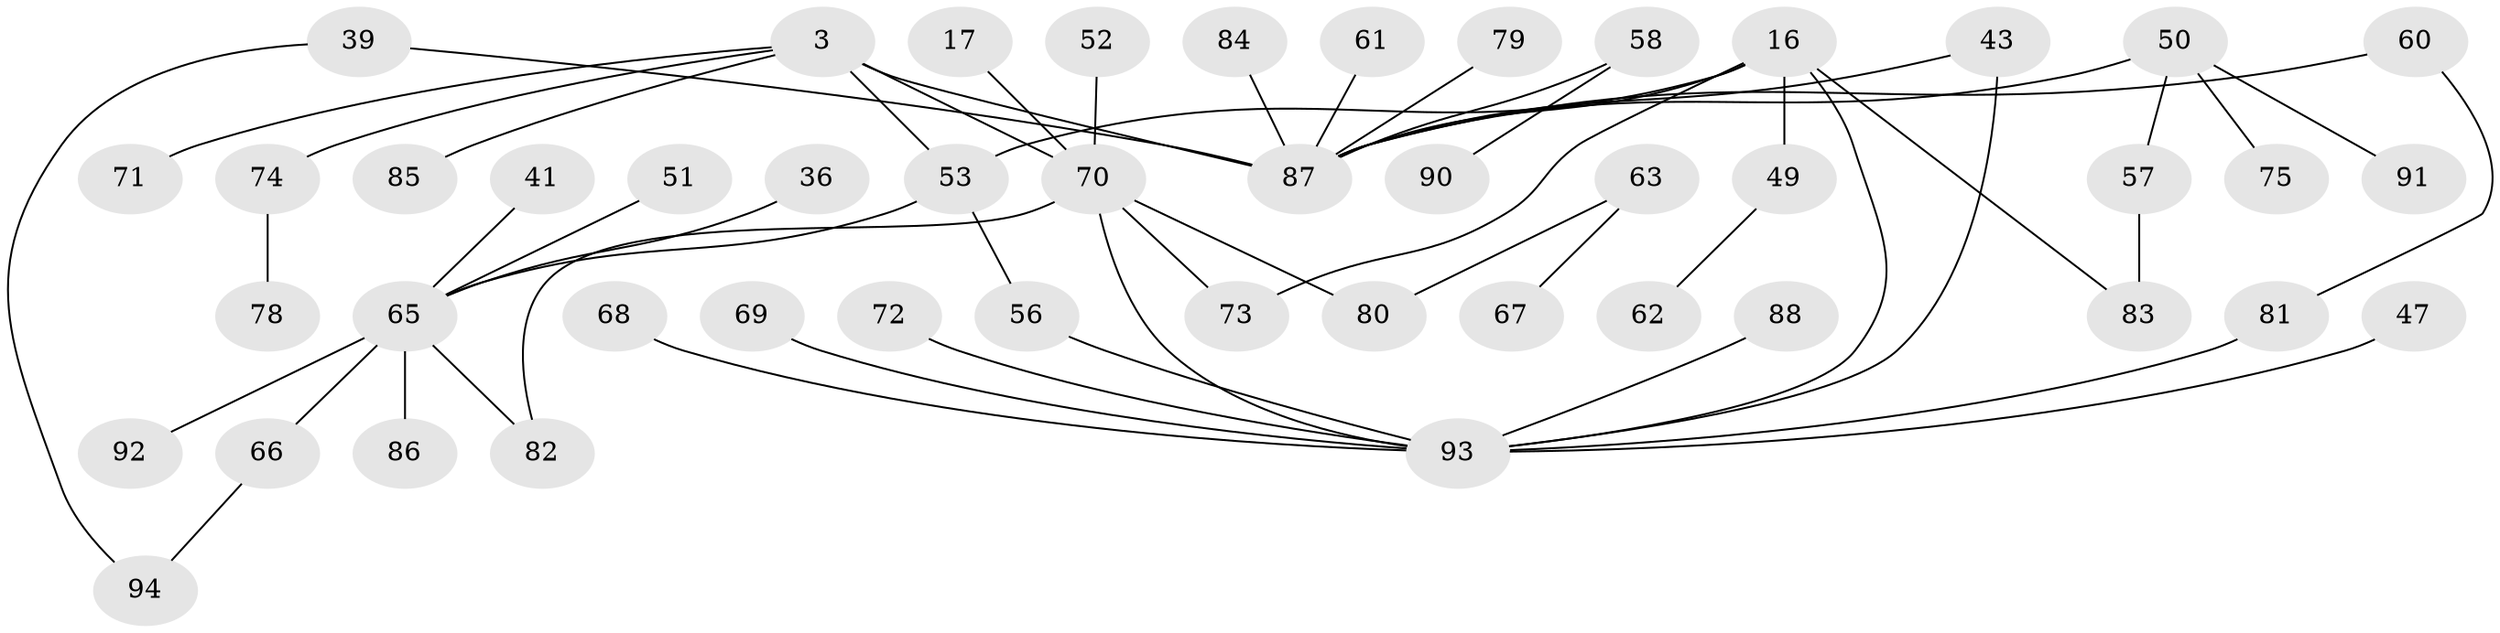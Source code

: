 // original degree distribution, {6: 0.06382978723404255, 5: 0.031914893617021274, 4: 0.07446808510638298, 3: 0.1702127659574468, 2: 0.30851063829787234, 1: 0.35106382978723405}
// Generated by graph-tools (version 1.1) at 2025/41/03/09/25 04:41:32]
// undirected, 47 vertices, 55 edges
graph export_dot {
graph [start="1"]
  node [color=gray90,style=filled];
  3 [super="+1"];
  16 [super="+9"];
  17;
  36;
  39;
  41;
  43 [super="+19"];
  47;
  49;
  50;
  51;
  52;
  53 [super="+32"];
  56;
  57;
  58;
  60;
  61;
  62;
  63;
  65 [super="+33"];
  66 [super="+22"];
  67;
  68 [super="+13"];
  69;
  70 [super="+40+42+35"];
  71;
  72;
  73 [super="+23"];
  74 [super="+21"];
  75;
  78;
  79;
  80 [super="+45"];
  81 [super="+59"];
  82;
  83;
  84;
  85;
  86;
  87 [super="+46+44+76"];
  88;
  90;
  91;
  92;
  93 [super="+89+20+77+34+55"];
  94;
  3 -- 71;
  3 -- 85;
  3 -- 74;
  3 -- 53;
  3 -- 70 [weight=3];
  3 -- 87 [weight=3];
  16 -- 49;
  16 -- 83;
  16 -- 53;
  16 -- 73;
  16 -- 87 [weight=2];
  16 -- 93 [weight=2];
  17 -- 70;
  36 -- 65;
  39 -- 94;
  39 -- 87;
  41 -- 65;
  43 -- 93;
  43 -- 87;
  47 -- 93;
  49 -- 62;
  50 -- 57;
  50 -- 75;
  50 -- 91;
  50 -- 87;
  51 -- 65;
  52 -- 70;
  53 -- 56;
  53 -- 65;
  56 -- 93;
  57 -- 83;
  58 -- 90;
  58 -- 87;
  60 -- 87;
  60 -- 81;
  61 -- 87;
  63 -- 67;
  63 -- 80;
  65 -- 82;
  65 -- 66;
  65 -- 86;
  65 -- 92;
  66 -- 94;
  68 -- 93;
  69 -- 93;
  70 -- 82;
  70 -- 73;
  70 -- 93 [weight=2];
  70 -- 80;
  72 -- 93;
  74 -- 78;
  79 -- 87;
  81 -- 93;
  84 -- 87;
  88 -- 93;
}
